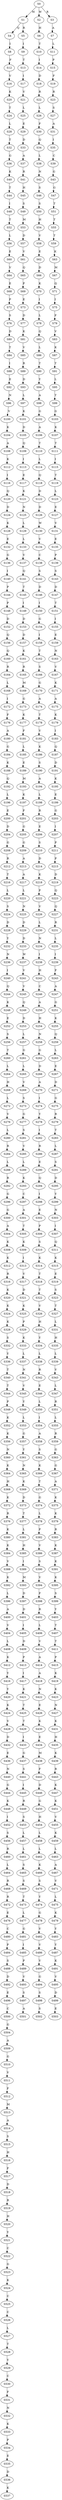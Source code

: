 strict digraph  {
	S0 -> S1 [ label = M ];
	S0 -> S2 [ label = W ];
	S0 -> S3 [ label = R ];
	S1 -> S4 [ label = Q ];
	S1 -> S5 [ label = R ];
	S2 -> S6 [ label = H ];
	S3 -> S7 [ label = A ];
	S4 -> S8 [ label = I ];
	S5 -> S9 [ label = I ];
	S6 -> S10 [ label = T ];
	S7 -> S11 [ label = L ];
	S8 -> S12 [ label = F ];
	S9 -> S13 [ label = T ];
	S10 -> S14 [ label = I ];
	S11 -> S15 [ label = P ];
	S12 -> S16 [ label = V ];
	S13 -> S17 [ label = I ];
	S14 -> S18 [ label = D ];
	S15 -> S19 [ label = F ];
	S16 -> S20 [ label = K ];
	S17 -> S21 [ label = V ];
	S18 -> S22 [ label = R ];
	S19 -> S23 [ label = R ];
	S20 -> S24 [ label = T ];
	S21 -> S25 [ label = L ];
	S22 -> S26 [ label = L ];
	S23 -> S27 [ label = S ];
	S24 -> S28 [ label = L ];
	S25 -> S29 [ label = E ];
	S26 -> S30 [ label = F ];
	S27 -> S31 [ label = A ];
	S28 -> S32 [ label = T ];
	S29 -> S33 [ label = D ];
	S30 -> S34 [ label = Q ];
	S31 -> S35 [ label = I ];
	S32 -> S36 [ label = G ];
	S33 -> S37 [ label = A ];
	S34 -> S38 [ label = L ];
	S35 -> S39 [ label = C ];
	S36 -> S40 [ label = K ];
	S37 -> S41 [ label = R ];
	S38 -> S42 [ label = N ];
	S39 -> S43 [ label = G ];
	S40 -> S44 [ label = T ];
	S41 -> S45 [ label = H ];
	S42 -> S46 [ label = S ];
	S43 -> S47 [ label = G ];
	S44 -> S48 [ label = I ];
	S45 -> S49 [ label = S ];
	S46 -> S50 [ label = S ];
	S47 -> S51 [ label = T ];
	S48 -> S52 [ label = T ];
	S49 -> S53 [ label = M ];
	S50 -> S54 [ label = H ];
	S51 -> S55 [ label = T ];
	S52 -> S56 [ label = L ];
	S53 -> S57 [ label = D ];
	S54 -> S58 [ label = V ];
	S55 -> S59 [ label = T ];
	S56 -> S60 [ label = E ];
	S57 -> S61 [ label = V ];
	S58 -> S62 [ label = E ];
	S59 -> S63 [ label = K ];
	S60 -> S64 [ label = V ];
	S61 -> S65 [ label = Q ];
	S62 -> S66 [ label = D ];
	S63 -> S67 [ label = M ];
	S64 -> S68 [ label = E ];
	S65 -> S69 [ label = P ];
	S66 -> S70 [ label = K ];
	S67 -> S71 [ label = Q ];
	S68 -> S72 [ label = P ];
	S69 -> S73 [ label = E ];
	S70 -> S74 [ label = I ];
	S71 -> S75 [ label = I ];
	S72 -> S76 [ label = S ];
	S73 -> S77 [ label = D ];
	S74 -> S78 [ label = L ];
	S75 -> S79 [ label = F ];
	S76 -> S80 [ label = D ];
	S77 -> S81 [ label = K ];
	S78 -> S82 [ label = Q ];
	S79 -> S83 [ label = V ];
	S80 -> S84 [ label = T ];
	S81 -> S85 [ label = V ];
	S82 -> S86 [ label = L ];
	S83 -> S87 [ label = K ];
	S84 -> S88 [ label = I ];
	S85 -> S89 [ label = R ];
	S86 -> S90 [ label = T ];
	S87 -> S91 [ label = T ];
	S88 -> S92 [ label = E ];
	S89 -> S93 [ label = D ];
	S90 -> S94 [ label = Y ];
	S91 -> S95 [ label = L ];
	S92 -> S96 [ label = N ];
	S93 -> S97 [ label = L ];
	S94 -> S98 [ label = A ];
	S95 -> S99 [ label = T ];
	S96 -> S100 [ label = V ];
	S97 -> S101 [ label = K ];
	S98 -> S102 [ label = G ];
	S99 -> S103 [ label = G ];
	S100 -> S104 [ label = K ];
	S101 -> S105 [ label = D ];
	S102 -> S106 [ label = A ];
	S103 -> S107 [ label = K ];
	S104 -> S108 [ label = A ];
	S105 -> S109 [ label = Q ];
	S106 -> S110 [ label = T ];
	S107 -> S111 [ label = T ];
	S108 -> S112 [ label = K ];
	S109 -> S113 [ label = I ];
	S110 -> S114 [ label = L ];
	S111 -> S115 [ label = I ];
	S112 -> S116 [ label = I ];
	S113 -> S117 [ label = E ];
	S114 -> S118 [ label = Q ];
	S115 -> S119 [ label = T ];
	S116 -> S120 [ label = Q ];
	S117 -> S121 [ label = K ];
	S118 -> S122 [ label = D ];
	S119 -> S123 [ label = L ];
	S120 -> S124 [ label = D ];
	S121 -> S125 [ label = N ];
	S122 -> S126 [ label = D ];
	S123 -> S127 [ label = E ];
	S124 -> S128 [ label = K ];
	S125 -> S129 [ label = L ];
	S126 -> S130 [ label = W ];
	S127 -> S131 [ label = V ];
	S128 -> S132 [ label = E ];
	S129 -> S133 [ label = L ];
	S130 -> S134 [ label = V ];
	S131 -> S135 [ label = E ];
	S132 -> S136 [ label = G ];
	S133 -> S137 [ label = V ];
	S134 -> S138 [ label = C ];
	S135 -> S139 [ label = P ];
	S136 -> S140 [ label = I ];
	S137 -> S141 [ label = Q ];
	S138 -> S142 [ label = S ];
	S139 -> S143 [ label = S ];
	S140 -> S144 [ label = P ];
	S141 -> S145 [ label = T ];
	S142 -> S146 [ label = D ];
	S143 -> S147 [ label = D ];
	S144 -> S148 [ label = P ];
	S145 -> S149 [ label = I ];
	S146 -> S150 [ label = I ];
	S147 -> S151 [ label = T ];
	S148 -> S152 [ label = D ];
	S149 -> S153 [ label = D ];
	S150 -> S154 [ label = G ];
	S151 -> S155 [ label = I ];
	S152 -> S156 [ label = Q ];
	S153 -> S157 [ label = D ];
	S154 -> S158 [ label = I ];
	S155 -> S159 [ label = E ];
	S156 -> S160 [ label = Q ];
	S157 -> S161 [ label = K ];
	S158 -> S162 [ label = T ];
	S159 -> S163 [ label = N ];
	S160 -> S164 [ label = R ];
	S161 -> S165 [ label = R ];
	S162 -> S166 [ label = S ];
	S163 -> S167 [ label = V ];
	S164 -> S168 [ label = L ];
	S165 -> S169 [ label = M ];
	S166 -> S170 [ label = G ];
	S167 -> S171 [ label = K ];
	S168 -> S172 [ label = I ];
	S169 -> S173 [ label = G ];
	S170 -> S174 [ label = A ];
	S171 -> S175 [ label = A ];
	S172 -> S176 [ label = F ];
	S173 -> S177 [ label = K ];
	S174 -> S178 [ label = T ];
	S175 -> S179 [ label = K ];
	S176 -> S180 [ label = A ];
	S177 -> S181 [ label = F ];
	S178 -> S182 [ label = V ];
	S179 -> S183 [ label = I ];
	S180 -> S184 [ label = G ];
	S181 -> S185 [ label = L ];
	S182 -> S186 [ label = K ];
	S183 -> S187 [ label = Q ];
	S184 -> S188 [ label = K ];
	S185 -> S189 [ label = E ];
	S186 -> S190 [ label = S ];
	S187 -> S191 [ label = D ];
	S188 -> S192 [ label = Q ];
	S189 -> S193 [ label = M ];
	S190 -> S194 [ label = A ];
	S191 -> S195 [ label = K ];
	S192 -> S196 [ label = L ];
	S193 -> S197 [ label = K ];
	S194 -> S198 [ label = L ];
	S195 -> S199 [ label = E ];
	S196 -> S200 [ label = E ];
	S197 -> S201 [ label = F ];
	S198 -> S202 [ label = R ];
	S199 -> S203 [ label = G ];
	S200 -> S204 [ label = D ];
	S201 -> S205 [ label = G ];
	S202 -> S206 [ label = E ];
	S203 -> S207 [ label = I ];
	S204 -> S208 [ label = G ];
	S205 -> S209 [ label = G ];
	S206 -> S210 [ label = S ];
	S207 -> S211 [ label = P ];
	S208 -> S212 [ label = R ];
	S209 -> S213 [ label = A ];
	S210 -> S214 [ label = D ];
	S211 -> S215 [ label = P ];
	S212 -> S216 [ label = T ];
	S213 -> S217 [ label = A ];
	S214 -> S218 [ label = K ];
	S215 -> S219 [ label = D ];
	S216 -> S220 [ label = L ];
	S217 -> S221 [ label = L ];
	S218 -> S222 [ label = P ];
	S219 -> S223 [ label = Q ];
	S220 -> S224 [ label = S ];
	S221 -> S225 [ label = N ];
	S222 -> S226 [ label = V ];
	S223 -> S227 [ label = Q ];
	S224 -> S228 [ label = D ];
	S225 -> S229 [ label = D ];
	S226 -> S230 [ label = L ];
	S227 -> S231 [ label = R ];
	S228 -> S232 [ label = Y ];
	S229 -> S233 [ label = D ];
	S230 -> S234 [ label = N ];
	S231 -> S235 [ label = L ];
	S232 -> S236 [ label = N ];
	S233 -> S237 [ label = W ];
	S234 -> S238 [ label = I ];
	S235 -> S239 [ label = I ];
	S236 -> S240 [ label = I ];
	S237 -> S241 [ label = V ];
	S238 -> S242 [ label = H ];
	S239 -> S243 [ label = F ];
	S240 -> S244 [ label = Q ];
	S241 -> S245 [ label = V ];
	S242 -> S246 [ label = C ];
	S243 -> S247 [ label = A ];
	S244 -> S248 [ label = K ];
	S245 -> S249 [ label = Q ];
	S246 -> S250 [ label = A ];
	S247 -> S251 [ label = G ];
	S248 -> S252 [ label = E ];
	S249 -> S253 [ label = D ];
	S250 -> S254 [ label = H ];
	S251 -> S255 [ label = K ];
	S252 -> S256 [ label = S ];
	S253 -> S257 [ label = L ];
	S254 -> S258 [ label = N ];
	S255 -> S259 [ label = Q ];
	S256 -> S260 [ label = T ];
	S257 -> S261 [ label = G ];
	S258 -> S262 [ label = G ];
	S259 -> S263 [ label = L ];
	S260 -> S264 [ label = L ];
	S261 -> S265 [ label = L ];
	S262 -> S266 [ label = D ];
	S263 -> S267 [ label = E ];
	S264 -> S268 [ label = H ];
	S265 -> S269 [ label = V ];
	S266 -> S270 [ label = A ];
	S267 -> S271 [ label = D ];
	S268 -> S272 [ label = L ];
	S269 -> S273 [ label = S ];
	S270 -> S274 [ label = I ];
	S271 -> S275 [ label = G ];
	S272 -> S276 [ label = V ];
	S273 -> S277 [ label = G ];
	S274 -> S278 [ label = Y ];
	S275 -> S279 [ label = R ];
	S276 -> S280 [ label = L ];
	S277 -> S281 [ label = S ];
	S278 -> S282 [ label = I ];
	S279 -> S283 [ label = T ];
	S280 -> S284 [ label = R ];
	S281 -> S285 [ label = V ];
	S282 -> S286 [ label = R ];
	S283 -> S287 [ label = L ];
	S284 -> S288 [ label = L ];
	S285 -> S289 [ label = L ];
	S286 -> S290 [ label = E ];
	S287 -> S291 [ label = S ];
	S288 -> S292 [ label = R ];
	S289 -> S293 [ label = K ];
	S290 -> S294 [ label = Q ];
	S291 -> S295 [ label = D ];
	S292 -> S296 [ label = G ];
	S293 -> S297 [ label = C ];
	S294 -> S298 [ label = I ];
	S295 -> S299 [ label = Y ];
	S296 -> S300 [ label = G ];
	S297 -> S301 [ label = A ];
	S298 -> S302 [ label = E ];
	S299 -> S303 [ label = N ];
	S300 -> S304 [ label = A ];
	S301 -> S305 [ label = T ];
	S302 -> S306 [ label = P ];
	S303 -> S307 [ label = I ];
	S304 -> S308 [ label = K ];
	S305 -> S309 [ label = K ];
	S306 -> S310 [ label = S ];
	S307 -> S311 [ label = Q ];
	S308 -> S312 [ label = K ];
	S309 -> S313 [ label = I ];
	S310 -> S314 [ label = K ];
	S311 -> S315 [ label = K ];
	S312 -> S316 [ label = R ];
	S313 -> S317 [ label = V ];
	S314 -> S318 [ label = T ];
	S315 -> S319 [ label = E ];
	S316 -> S320 [ label = K ];
	S317 -> S321 [ label = D ];
	S318 -> S322 [ label = T ];
	S319 -> S323 [ label = S ];
	S320 -> S324 [ label = K ];
	S321 -> S325 [ label = K ];
	S322 -> S326 [ label = V ];
	S323 -> S327 [ label = T ];
	S324 -> S328 [ label = K ];
	S325 -> S329 [ label = P ];
	S326 -> S330 [ label = H ];
	S327 -> S331 [ label = L ];
	S328 -> S332 [ label = S ];
	S329 -> S333 [ label = K ];
	S330 -> S334 [ label = Y ];
	S331 -> S335 [ label = H ];
	S332 -> S336 [ label = Y ];
	S333 -> S337 [ label = L ];
	S334 -> S338 [ label = L ];
	S335 -> S339 [ label = L ];
	S336 -> S340 [ label = T ];
	S337 -> S341 [ label = N ];
	S338 -> S342 [ label = R ];
	S339 -> S343 [ label = V ];
	S340 -> S344 [ label = T ];
	S341 -> S345 [ label = V ];
	S342 -> S346 [ label = E ];
	S343 -> S347 [ label = L ];
	S344 -> S348 [ label = P ];
	S345 -> S349 [ label = Y ];
	S346 -> S350 [ label = L ];
	S347 -> S351 [ label = R ];
	S348 -> S352 [ label = K ];
	S349 -> S353 [ label = L ];
	S350 -> S354 [ label = I ];
	S351 -> S355 [ label = L ];
	S352 -> S356 [ label = K ];
	S353 -> S357 [ label = G ];
	S354 -> S358 [ label = A ];
	S355 -> S359 [ label = R ];
	S356 -> S360 [ label = N ];
	S357 -> S361 [ label = Y ];
	S358 -> S362 [ label = S ];
	S359 -> S363 [ label = G ];
	S360 -> S364 [ label = K ];
	S361 -> S365 [ label = N ];
	S362 -> S366 [ label = K ];
	S363 -> S367 [ label = G ];
	S364 -> S368 [ label = H ];
	S365 -> S369 [ label = K ];
	S366 -> S370 [ label = T ];
	S367 -> S371 [ label = A ];
	S368 -> S372 [ label = K ];
	S369 -> S373 [ label = D ];
	S370 -> S374 [ label = G ];
	S371 -> S375 [ label = K ];
	S372 -> S376 [ label = R ];
	S373 -> S377 [ label = T ];
	S374 -> S378 [ label = L ];
	S375 -> S379 [ label = K ];
	S376 -> S380 [ label = K ];
	S377 -> S381 [ label = L ];
	S378 -> S382 [ label = P ];
	S379 -> S383 [ label = R ];
	S380 -> S384 [ label = K ];
	S381 -> S385 [ label = H ];
	S382 -> S386 [ label = V ];
	S383 -> S387 [ label = K ];
	S384 -> S388 [ label = V ];
	S385 -> S389 [ label = I ];
	S386 -> S390 [ label = S ];
	S387 -> S391 [ label = K ];
	S388 -> S392 [ label = K ];
	S389 -> S393 [ label = M ];
	S390 -> S394 [ label = V ];
	S391 -> S395 [ label = K ];
	S392 -> S396 [ label = L ];
	S393 -> S397 [ label = D ];
	S394 -> S398 [ label = F ];
	S395 -> S399 [ label = S ];
	S396 -> S400 [ label = A ];
	S397 -> S401 [ label = D ];
	S398 -> S402 [ label = R ];
	S399 -> S403 [ label = Y ];
	S400 -> S404 [ label = V ];
	S401 -> S405 [ label = I ];
	S402 -> S406 [ label = L ];
	S403 -> S407 [ label = T ];
	S404 -> S408 [ label = L ];
	S405 -> S409 [ label = D ];
	S406 -> S410 [ label = V ];
	S407 -> S411 [ label = T ];
	S408 -> S412 [ label = K ];
	S409 -> S413 [ label = P ];
	S410 -> S414 [ label = A ];
	S411 -> S415 [ label = P ];
	S412 -> S416 [ label = Y ];
	S413 -> S417 [ label = I ];
	S414 -> S418 [ label = A ];
	S415 -> S419 [ label = K ];
	S416 -> S420 [ label = Y ];
	S417 -> S421 [ label = K ];
	S418 -> S422 [ label = N ];
	S419 -> S423 [ label = K ];
	S420 -> S424 [ label = K ];
	S421 -> S425 [ label = T ];
	S422 -> S426 [ label = E ];
	S423 -> S427 [ label = N ];
	S424 -> S428 [ label = V ];
	S425 -> S429 [ label = T ];
	S426 -> S430 [ label = K ];
	S427 -> S431 [ label = K ];
	S428 -> S432 [ label = D ];
	S429 -> S433 [ label = I ];
	S430 -> S434 [ label = E ];
	S431 -> S435 [ label = H ];
	S432 -> S436 [ label = E ];
	S433 -> S437 [ label = G ];
	S434 -> S438 [ label = M ];
	S435 -> S439 [ label = K ];
	S436 -> S440 [ label = N ];
	S437 -> S441 [ label = S ];
	S438 -> S442 [ label = F ];
	S439 -> S443 [ label = R ];
	S440 -> S444 [ label = G ];
	S441 -> S445 [ label = I ];
	S442 -> S446 [ label = D ];
	S443 -> S447 [ label = K ];
	S444 -> S448 [ label = K ];
	S445 -> S449 [ label = R ];
	S446 -> S450 [ label = G ];
	S447 -> S451 [ label = K ];
	S448 -> S452 [ label = I ];
	S449 -> S453 [ label = S ];
	S450 -> S454 [ label = H ];
	S451 -> S455 [ label = V ];
	S452 -> S456 [ label = S ];
	S453 -> S457 [ label = L ];
	S454 -> S458 [ label = L ];
	S455 -> S459 [ label = K ];
	S456 -> S460 [ label = R ];
	S457 -> S461 [ label = L ];
	S458 -> S462 [ label = L ];
	S459 -> S463 [ label = L ];
	S460 -> S464 [ label = L ];
	S461 -> S465 [ label = S ];
	S462 -> S466 [ label = K ];
	S463 -> S467 [ label = A ];
	S464 -> S468 [ label = R ];
	S465 -> S469 [ label = S ];
	S466 -> S470 [ label = S ];
	S467 -> S471 [ label = V ];
	S468 -> S472 [ label = R ];
	S469 -> S473 [ label = T ];
	S470 -> S474 [ label = Y ];
	S471 -> S475 [ label = L ];
	S472 -> S476 [ label = E ];
	S473 -> S477 [ label = L ];
	S474 -> S478 [ label = G ];
	S475 -> S479 [ label = K ];
	S476 -> S480 [ label = C ];
	S477 -> S481 [ label = G ];
	S478 -> S482 [ label = V ];
	S479 -> S483 [ label = Y ];
	S480 -> S484 [ label = P ];
	S481 -> S485 [ label = I ];
	S482 -> S486 [ label = V ];
	S483 -> S487 [ label = Y ];
	S484 -> S488 [ label = S ];
	S485 -> S489 [ label = P ];
	S486 -> S490 [ label = V ];
	S487 -> S491 [ label = K ];
	S488 -> S492 [ label = D ];
	S489 -> S493 [ label = V ];
	S490 -> S494 [ label = G ];
	S491 -> S495 [ label = V ];
	S492 -> S496 [ label = E ];
	S493 -> S497 [ label = S ];
	S494 -> S498 [ label = S ];
	S495 -> S499 [ label = D ];
	S496 -> S500 [ label = C ];
	S497 -> S501 [ label = A ];
	S498 -> S502 [ label = S ];
	S499 -> S503 [ label = E ];
	S500 -> S504 [ label = G ];
	S504 -> S509 [ label = A ];
	S509 -> S510 [ label = G ];
	S510 -> S511 [ label = V ];
	S511 -> S512 [ label = F ];
	S512 -> S513 [ label = M ];
	S513 -> S514 [ label = A ];
	S514 -> S515 [ label = S ];
	S515 -> S516 [ label = H ];
	S516 -> S517 [ label = F ];
	S517 -> S518 [ label = D ];
	S518 -> S519 [ label = R ];
	S519 -> S520 [ label = H ];
	S520 -> S521 [ label = Y ];
	S521 -> S522 [ label = C ];
	S522 -> S523 [ label = G ];
	S523 -> S524 [ label = K ];
	S524 -> S525 [ label = C ];
	S525 -> S526 [ label = C ];
	S526 -> S527 [ label = L ];
	S527 -> S528 [ label = T ];
	S528 -> S529 [ label = Y ];
	S529 -> S530 [ label = C ];
	S530 -> S531 [ label = F ];
	S531 -> S532 [ label = N ];
	S532 -> S533 [ label = K ];
	S533 -> S534 [ label = P ];
	S534 -> S535 [ label = E ];
	S535 -> S536 [ label = D ];
	S536 -> S537 [ label = K ];
}
